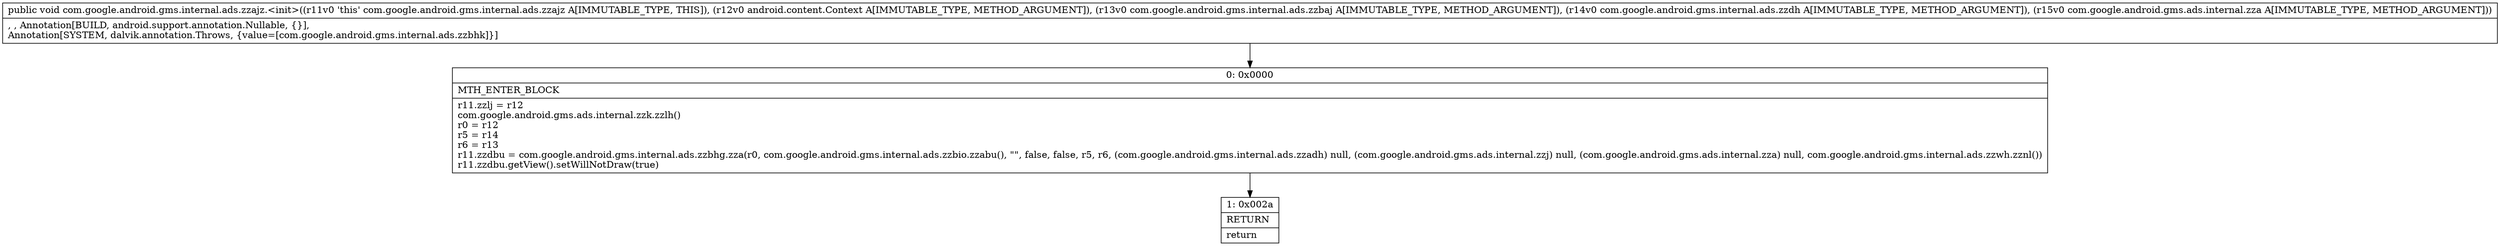digraph "CFG forcom.google.android.gms.internal.ads.zzajz.\<init\>(Landroid\/content\/Context;Lcom\/google\/android\/gms\/internal\/ads\/zzbaj;Lcom\/google\/android\/gms\/internal\/ads\/zzdh;Lcom\/google\/android\/gms\/ads\/internal\/zza;)V" {
Node_0 [shape=record,label="{0\:\ 0x0000|MTH_ENTER_BLOCK\l|r11.zzlj = r12\lcom.google.android.gms.ads.internal.zzk.zzlh()\lr0 = r12\lr5 = r14\lr6 = r13\lr11.zzdbu = com.google.android.gms.internal.ads.zzbhg.zza(r0, com.google.android.gms.internal.ads.zzbio.zzabu(), \"\", false, false, r5, r6, (com.google.android.gms.internal.ads.zzadh) null, (com.google.android.gms.ads.internal.zzj) null, (com.google.android.gms.ads.internal.zza) null, com.google.android.gms.internal.ads.zzwh.zznl())\lr11.zzdbu.getView().setWillNotDraw(true)\l}"];
Node_1 [shape=record,label="{1\:\ 0x002a|RETURN\l|return\l}"];
MethodNode[shape=record,label="{public void com.google.android.gms.internal.ads.zzajz.\<init\>((r11v0 'this' com.google.android.gms.internal.ads.zzajz A[IMMUTABLE_TYPE, THIS]), (r12v0 android.content.Context A[IMMUTABLE_TYPE, METHOD_ARGUMENT]), (r13v0 com.google.android.gms.internal.ads.zzbaj A[IMMUTABLE_TYPE, METHOD_ARGUMENT]), (r14v0 com.google.android.gms.internal.ads.zzdh A[IMMUTABLE_TYPE, METHOD_ARGUMENT]), (r15v0 com.google.android.gms.ads.internal.zza A[IMMUTABLE_TYPE, METHOD_ARGUMENT]))  | , , Annotation[BUILD, android.support.annotation.Nullable, \{\}], \lAnnotation[SYSTEM, dalvik.annotation.Throws, \{value=[com.google.android.gms.internal.ads.zzbhk]\}]\l}"];
MethodNode -> Node_0;
Node_0 -> Node_1;
}

